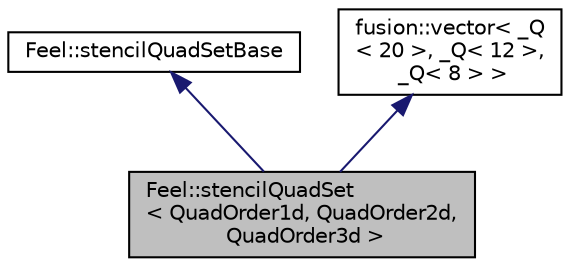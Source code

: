 digraph "Feel::stencilQuadSet&lt; QuadOrder1d, QuadOrder2d, QuadOrder3d &gt;"
{
 // LATEX_PDF_SIZE
  edge [fontname="Helvetica",fontsize="10",labelfontname="Helvetica",labelfontsize="10"];
  node [fontname="Helvetica",fontsize="10",shape=record];
  Node1 [label="Feel::stencilQuadSet\l\< QuadOrder1d, QuadOrder2d,\l QuadOrder3d \>",height=0.2,width=0.4,color="black", fillcolor="grey75", style="filled", fontcolor="black",tooltip=" "];
  Node2 -> Node1 [dir="back",color="midnightblue",fontsize="10",style="solid",fontname="Helvetica"];
  Node2 [label="Feel::stencilQuadSetBase",height=0.2,width=0.4,color="black", fillcolor="white", style="filled",URL="$structFeel_1_1stencilQuadSetBase.html",tooltip="define the quadrature order use with non standard stencil"];
  Node3 -> Node1 [dir="back",color="midnightblue",fontsize="10",style="solid",fontname="Helvetica"];
  Node3 [label="fusion::vector\< _Q\l\< 20  \>, _Q\< 12  \>,\l _Q\< 8  \> \>",height=0.2,width=0.4,color="black", fillcolor="white", style="filled",URL="$classboost_1_1fusion_1_1vector.html",tooltip=" "];
}
